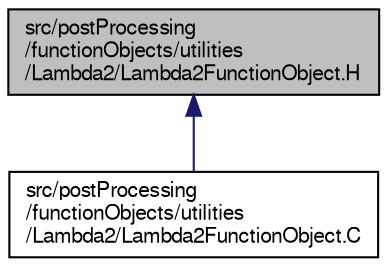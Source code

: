 digraph "src/postProcessing/functionObjects/utilities/Lambda2/Lambda2FunctionObject.H"
{
  bgcolor="transparent";
  edge [fontname="FreeSans",fontsize="10",labelfontname="FreeSans",labelfontsize="10"];
  node [fontname="FreeSans",fontsize="10",shape=record];
  Node172 [label="src/postProcessing\l/functionObjects/utilities\l/Lambda2/Lambda2FunctionObject.H",height=0.2,width=0.4,color="black", fillcolor="grey75", style="filled", fontcolor="black"];
  Node172 -> Node173 [dir="back",color="midnightblue",fontsize="10",style="solid",fontname="FreeSans"];
  Node173 [label="src/postProcessing\l/functionObjects/utilities\l/Lambda2/Lambda2FunctionObject.C",height=0.2,width=0.4,color="black",URL="$a13760.html"];
}
